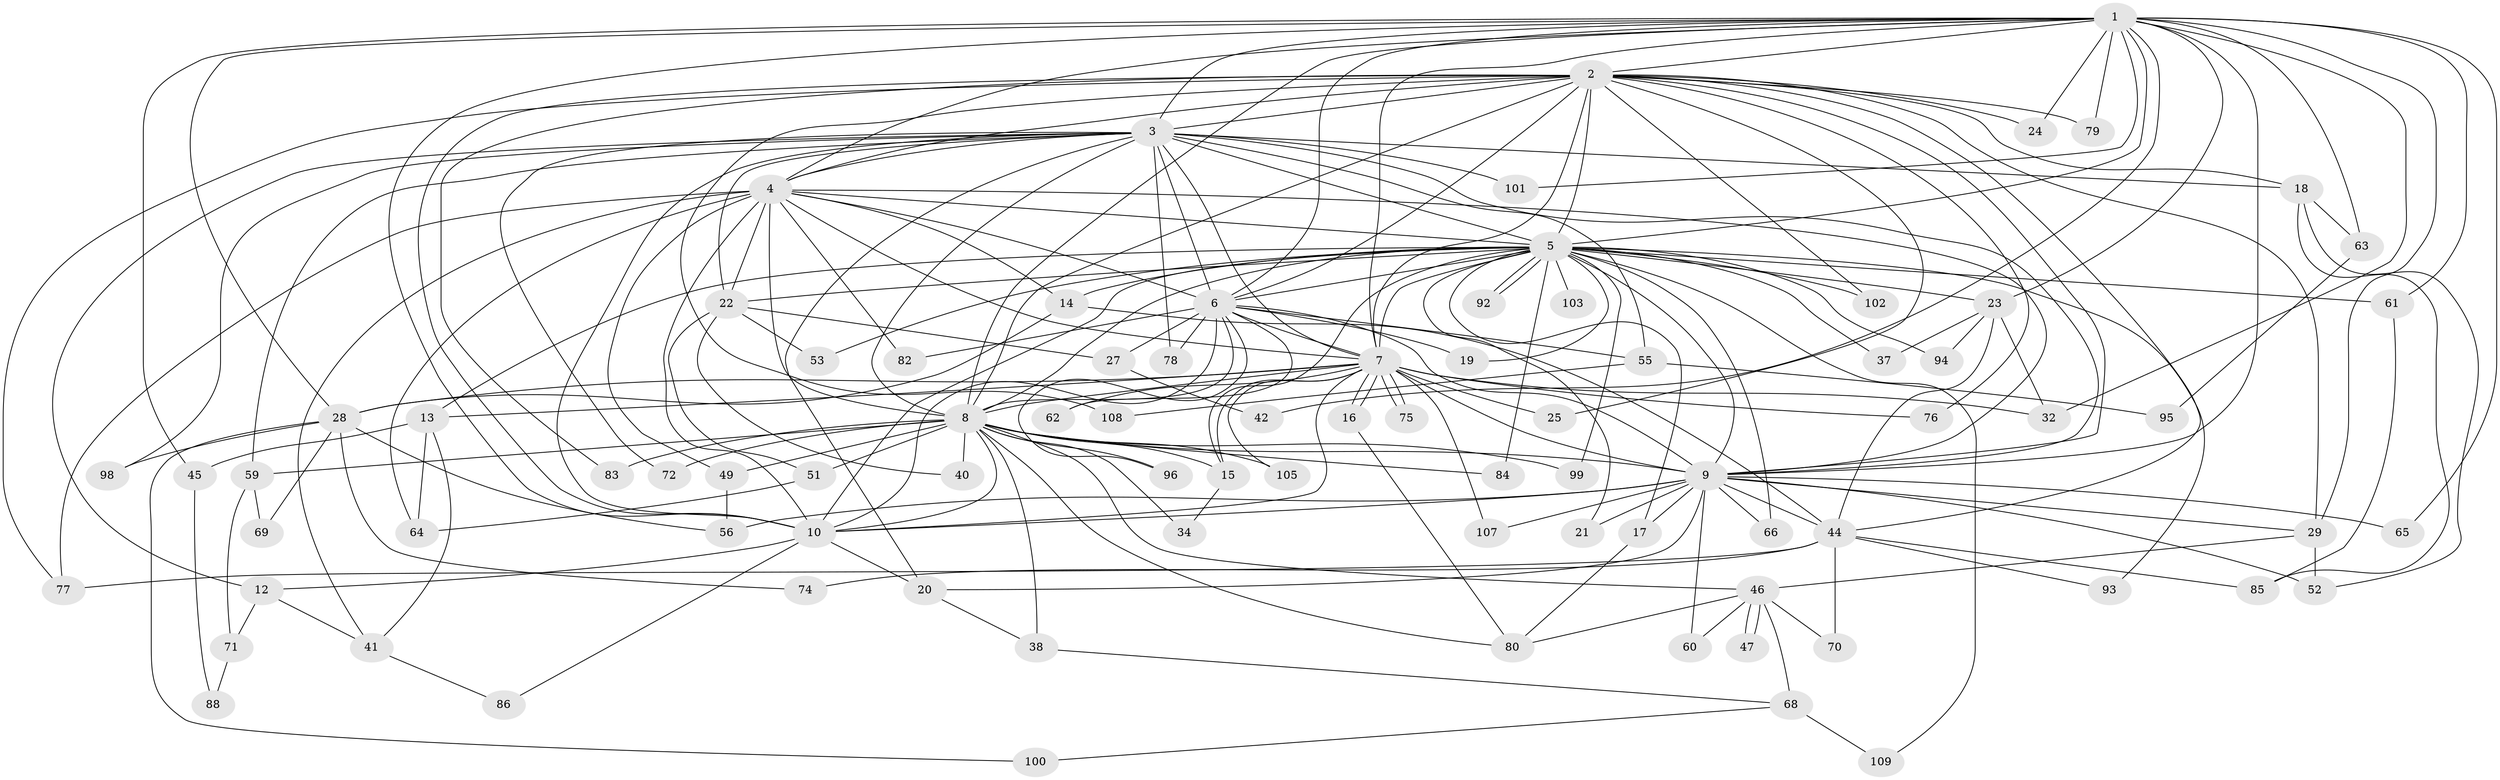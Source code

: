 // Generated by graph-tools (version 1.1) at 2025/51/02/27/25 19:51:44]
// undirected, 85 vertices, 210 edges
graph export_dot {
graph [start="1"]
  node [color=gray90,style=filled];
  1 [super="+36"];
  2 [super="+50"];
  3 [super="+91"];
  4 [super="+43"];
  5 [super="+26"];
  6 [super="+81"];
  7 [super="+48"];
  8 [super="+30"];
  9 [super="+11"];
  10 [super="+39"];
  12;
  13;
  14;
  15;
  16;
  17 [super="+106"];
  18 [super="+73"];
  19;
  20 [super="+33"];
  21;
  22;
  23 [super="+87"];
  24;
  25;
  27;
  28 [super="+35"];
  29 [super="+31"];
  32 [super="+67"];
  34;
  37;
  38;
  40;
  41 [super="+58"];
  42;
  44 [super="+57"];
  45;
  46;
  47;
  49;
  51;
  52 [super="+54"];
  53;
  55;
  56 [super="+89"];
  59;
  60;
  61 [super="+97"];
  62;
  63;
  64 [super="+104"];
  65;
  66;
  68 [super="+90"];
  69;
  70;
  71;
  72;
  74;
  75;
  76;
  77 [super="+110"];
  78;
  79;
  80 [super="+111"];
  82;
  83;
  84;
  85;
  86;
  88;
  92;
  93;
  94;
  95;
  96;
  98;
  99;
  100;
  101;
  102;
  103;
  105;
  107;
  108;
  109;
  1 -- 2;
  1 -- 3;
  1 -- 4;
  1 -- 5;
  1 -- 6;
  1 -- 7;
  1 -- 8;
  1 -- 9 [weight=2];
  1 -- 10;
  1 -- 23;
  1 -- 24;
  1 -- 28;
  1 -- 29;
  1 -- 32;
  1 -- 42;
  1 -- 45;
  1 -- 61;
  1 -- 63;
  1 -- 65;
  1 -- 79;
  1 -- 101;
  2 -- 3;
  2 -- 4;
  2 -- 5 [weight=2];
  2 -- 6;
  2 -- 7;
  2 -- 8;
  2 -- 9;
  2 -- 10;
  2 -- 18;
  2 -- 24;
  2 -- 25;
  2 -- 76;
  2 -- 77;
  2 -- 79;
  2 -- 83;
  2 -- 102;
  2 -- 108;
  2 -- 29;
  2 -- 44;
  3 -- 4;
  3 -- 5 [weight=2];
  3 -- 6;
  3 -- 7;
  3 -- 8;
  3 -- 9;
  3 -- 10;
  3 -- 12;
  3 -- 18;
  3 -- 22;
  3 -- 55;
  3 -- 59;
  3 -- 72;
  3 -- 78;
  3 -- 98;
  3 -- 101;
  3 -- 20;
  4 -- 5;
  4 -- 6;
  4 -- 7;
  4 -- 8;
  4 -- 9;
  4 -- 10;
  4 -- 14;
  4 -- 49;
  4 -- 64;
  4 -- 82;
  4 -- 41;
  4 -- 22;
  4 -- 77;
  5 -- 6;
  5 -- 7;
  5 -- 8;
  5 -- 9 [weight=2];
  5 -- 10;
  5 -- 13;
  5 -- 14;
  5 -- 17;
  5 -- 19;
  5 -- 21;
  5 -- 22;
  5 -- 23;
  5 -- 37;
  5 -- 53;
  5 -- 61;
  5 -- 66;
  5 -- 84;
  5 -- 92;
  5 -- 92;
  5 -- 93;
  5 -- 94;
  5 -- 99;
  5 -- 102;
  5 -- 103 [weight=2];
  5 -- 109;
  5 -- 15;
  6 -- 7;
  6 -- 8;
  6 -- 9;
  6 -- 10 [weight=2];
  6 -- 19;
  6 -- 27;
  6 -- 55;
  6 -- 62;
  6 -- 78;
  6 -- 82;
  6 -- 96;
  7 -- 8;
  7 -- 9 [weight=2];
  7 -- 10;
  7 -- 13;
  7 -- 15;
  7 -- 16;
  7 -- 16;
  7 -- 25;
  7 -- 62;
  7 -- 75;
  7 -- 75;
  7 -- 76;
  7 -- 105;
  7 -- 107;
  7 -- 28;
  7 -- 32;
  8 -- 9;
  8 -- 10;
  8 -- 15;
  8 -- 34;
  8 -- 38;
  8 -- 40;
  8 -- 46;
  8 -- 49;
  8 -- 51;
  8 -- 59;
  8 -- 72;
  8 -- 80;
  8 -- 83;
  8 -- 84;
  8 -- 96;
  8 -- 99;
  8 -- 105;
  9 -- 10;
  9 -- 17;
  9 -- 20;
  9 -- 21;
  9 -- 29;
  9 -- 44;
  9 -- 52 [weight=2];
  9 -- 56;
  9 -- 60;
  9 -- 65;
  9 -- 66;
  9 -- 107;
  10 -- 12;
  10 -- 20;
  10 -- 86;
  12 -- 41;
  12 -- 71;
  13 -- 41;
  13 -- 45;
  13 -- 64;
  14 -- 28;
  14 -- 44;
  15 -- 34;
  16 -- 80;
  17 -- 80;
  18 -- 63;
  18 -- 52;
  18 -- 85;
  20 -- 38;
  22 -- 27;
  22 -- 40;
  22 -- 51;
  22 -- 53;
  23 -- 32;
  23 -- 37;
  23 -- 94;
  23 -- 44;
  27 -- 42;
  28 -- 56;
  28 -- 69;
  28 -- 74;
  28 -- 98;
  28 -- 100;
  29 -- 52;
  29 -- 46;
  38 -- 68;
  41 -- 86;
  44 -- 77;
  44 -- 85;
  44 -- 70;
  44 -- 74;
  44 -- 93;
  45 -- 88;
  46 -- 47;
  46 -- 47;
  46 -- 60;
  46 -- 68 [weight=2];
  46 -- 70;
  46 -- 80;
  49 -- 56;
  51 -- 64;
  55 -- 95;
  55 -- 108;
  59 -- 69;
  59 -- 71;
  61 -- 85;
  63 -- 95;
  68 -- 109;
  68 -- 100;
  71 -- 88;
}
